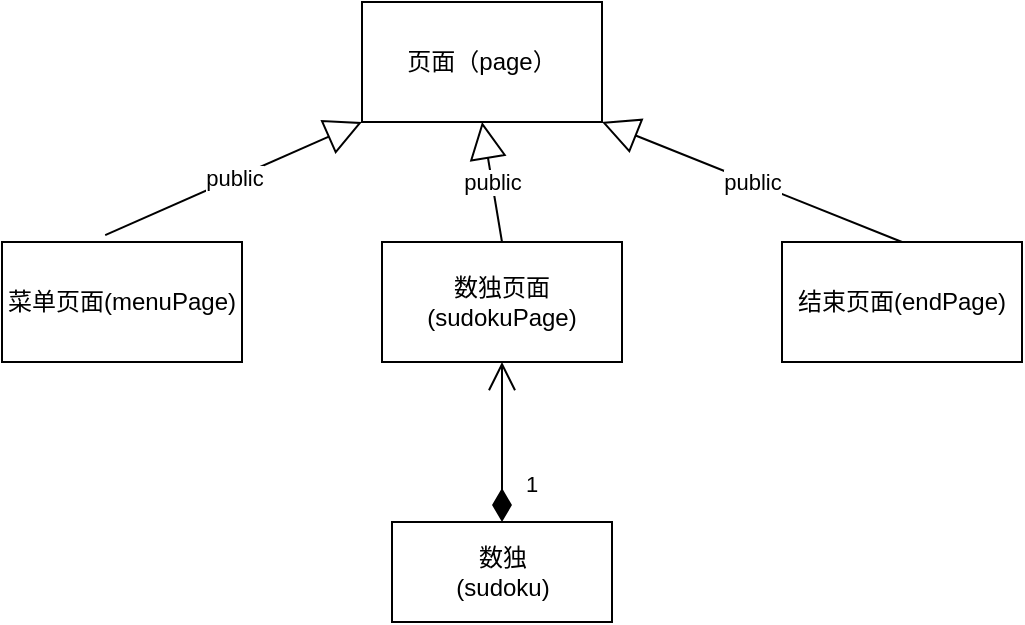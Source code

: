 <mxfile version="20.8.16" type="device"><diagram name="第 1 页" id="bIt2h2X1SVwZD0PpiHZa"><mxGraphModel dx="1036" dy="665" grid="1" gridSize="10" guides="1" tooltips="1" connect="1" arrows="1" fold="1" page="1" pageScale="1" pageWidth="1169" pageHeight="1654" math="0" shadow="0"><root><mxCell id="0"/><mxCell id="1" parent="0"/><mxCell id="R1QWy7gTzoIQ7aGDmT0i-1" value="页面（page）" style="rounded=0;whiteSpace=wrap;html=1;" parent="1" vertex="1"><mxGeometry x="390" y="560" width="120" height="60" as="geometry"/></mxCell><mxCell id="R1QWy7gTzoIQ7aGDmT0i-2" value="菜单页面(menuPage)" style="rounded=0;whiteSpace=wrap;html=1;" parent="1" vertex="1"><mxGeometry x="210" y="680" width="120" height="60" as="geometry"/></mxCell><mxCell id="R1QWy7gTzoIQ7aGDmT0i-3" value="数独页面(sudokuPage)" style="rounded=0;whiteSpace=wrap;html=1;" parent="1" vertex="1"><mxGeometry x="400" y="680" width="120" height="60" as="geometry"/></mxCell><mxCell id="R1QWy7gTzoIQ7aGDmT0i-4" value="结束页面(endPage)" style="rounded=0;whiteSpace=wrap;html=1;" parent="1" vertex="1"><mxGeometry x="600" y="680" width="120" height="60" as="geometry"/></mxCell><mxCell id="R1QWy7gTzoIQ7aGDmT0i-5" value="public" style="endArrow=block;endSize=16;endFill=0;html=1;rounded=0;exitX=0.43;exitY=-0.057;exitDx=0;exitDy=0;exitPerimeter=0;entryX=0;entryY=1;entryDx=0;entryDy=0;" parent="1" source="R1QWy7gTzoIQ7aGDmT0i-2" target="R1QWy7gTzoIQ7aGDmT0i-1" edge="1"><mxGeometry width="160" relative="1" as="geometry"><mxPoint x="450" y="840" as="sourcePoint"/><mxPoint x="610" y="840" as="targetPoint"/></mxGeometry></mxCell><mxCell id="R1QWy7gTzoIQ7aGDmT0i-6" value="public" style="endArrow=block;endSize=16;endFill=0;html=1;rounded=0;exitX=0.5;exitY=0;exitDx=0;exitDy=0;entryX=0.5;entryY=1;entryDx=0;entryDy=0;" parent="1" source="R1QWy7gTzoIQ7aGDmT0i-3" target="R1QWy7gTzoIQ7aGDmT0i-1" edge="1"><mxGeometry width="160" relative="1" as="geometry"><mxPoint x="450" y="840" as="sourcePoint"/><mxPoint x="610" y="840" as="targetPoint"/></mxGeometry></mxCell><mxCell id="R1QWy7gTzoIQ7aGDmT0i-7" value="public" style="endArrow=block;endSize=16;endFill=0;html=1;rounded=0;exitX=0.5;exitY=0;exitDx=0;exitDy=0;entryX=1;entryY=1;entryDx=0;entryDy=0;" parent="1" source="R1QWy7gTzoIQ7aGDmT0i-4" target="R1QWy7gTzoIQ7aGDmT0i-1" edge="1"><mxGeometry width="160" relative="1" as="geometry"><mxPoint x="450" y="840" as="sourcePoint"/><mxPoint x="610" y="840" as="targetPoint"/></mxGeometry></mxCell><mxCell id="rRKw8NLfFqDpbTkMMs-t-1" value="数独&lt;br&gt;(sudoku)" style="html=1;" vertex="1" parent="1"><mxGeometry x="405" y="820" width="110" height="50" as="geometry"/></mxCell><mxCell id="rRKw8NLfFqDpbTkMMs-t-2" value="1" style="endArrow=open;html=1;endSize=12;startArrow=diamondThin;startSize=14;startFill=1;edgeStyle=orthogonalEdgeStyle;align=left;verticalAlign=bottom;rounded=0;exitX=0.5;exitY=0;exitDx=0;exitDy=0;entryX=0.5;entryY=1;entryDx=0;entryDy=0;" edge="1" parent="1" source="rRKw8NLfFqDpbTkMMs-t-1" target="R1QWy7gTzoIQ7aGDmT0i-3"><mxGeometry x="-0.75" y="-10" relative="1" as="geometry"><mxPoint x="450" y="740" as="sourcePoint"/><mxPoint x="610" y="740" as="targetPoint"/><mxPoint as="offset"/></mxGeometry></mxCell></root></mxGraphModel></diagram></mxfile>